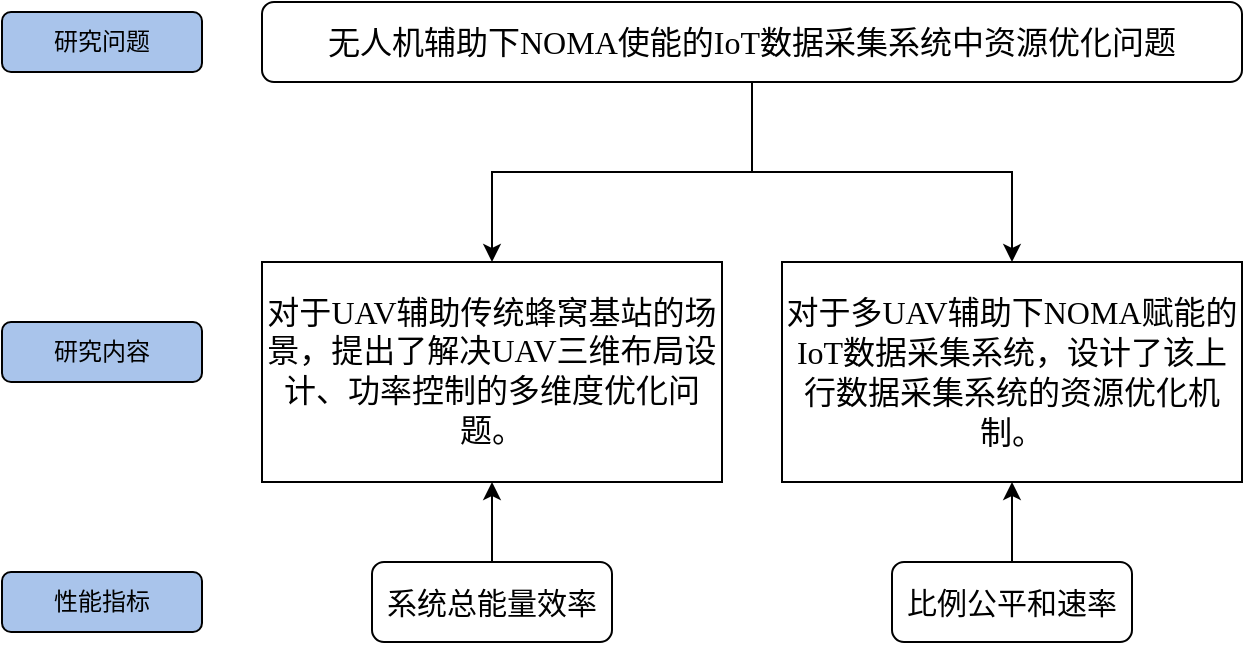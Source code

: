 <mxfile version="23.1.5" type="github">
  <diagram name="第 1 页" id="rrZ7hrOaui3AsJbaLMUq">
    <mxGraphModel dx="1434" dy="830" grid="1" gridSize="10" guides="1" tooltips="1" connect="1" arrows="1" fold="1" page="1" pageScale="1" pageWidth="827" pageHeight="1169" math="0" shadow="0">
      <root>
        <mxCell id="0" />
        <mxCell id="1" parent="0" />
        <mxCell id="d498bgmHW4dofSmXcOC3-16" value="" style="group" vertex="1" connectable="0" parent="1">
          <mxGeometry x="80" y="170" width="620" height="320" as="geometry" />
        </mxCell>
        <mxCell id="d498bgmHW4dofSmXcOC3-3" value="&lt;span style=&quot;border-color: var(--border-color); font-family: 宋体; font-size: 16px; text-indent: 40.133px;&quot;&gt;无人机辅助下&lt;/span&gt;&lt;span style=&quot;border-color: var(--border-color); font-size: 16px; text-indent: 40.133px;&quot;&gt;&lt;font face=&quot;Times New Roman&quot;&gt;NOMA&lt;/font&gt;&lt;span style=&quot;font-family: 宋体; border-color: var(--border-color); line-height: 20px;&quot;&gt;使能的&lt;/span&gt;&lt;span style=&quot;border-color: var(--border-color); line-height: 20px;&quot; lang=&quot;EN-US&quot;&gt;&lt;font face=&quot;Times New Roman&quot;&gt;IoT&lt;/font&gt;&lt;/span&gt;&lt;span style=&quot;font-family: 宋体; border-color: var(--border-color); line-height: 20px;&quot;&gt;数据采集系统中资源优化问题&lt;/span&gt;&lt;/span&gt;" style="rounded=1;whiteSpace=wrap;html=1;align=center;" vertex="1" parent="d498bgmHW4dofSmXcOC3-16">
          <mxGeometry x="130" width="490" height="40" as="geometry" />
        </mxCell>
        <mxCell id="d498bgmHW4dofSmXcOC3-5" value="&lt;font face=&quot;宋体&quot;&gt;研究问题&lt;/font&gt;" style="rounded=1;whiteSpace=wrap;html=1;fillColor=#A9C4EB;" vertex="1" parent="d498bgmHW4dofSmXcOC3-16">
          <mxGeometry y="5" width="100" height="30" as="geometry" />
        </mxCell>
        <mxCell id="d498bgmHW4dofSmXcOC3-6" value="&lt;font style=&quot;font-size: 16px;&quot;&gt;&lt;font style=&quot;font-size: 16px;&quot; face=&quot;宋体&quot;&gt;对于&lt;/font&gt;&lt;font face=&quot;Times New Roman&quot; style=&quot;font-size: 16px;&quot;&gt;UAV&lt;/font&gt;&lt;font style=&quot;font-size: 16px;&quot; face=&quot;宋体&quot;&gt;辅助传统蜂窝基站的场景，提出了解决&lt;/font&gt;&lt;span style=&quot;line-height: 125%;&quot; lang=&quot;EN-US&quot;&gt;&lt;font style=&quot;font-size: 16px;&quot; face=&quot;Times New Roman&quot;&gt;UAV&lt;/font&gt;&lt;/span&gt;&lt;span style=&quot;font-family: 宋体; line-height: 125%;&quot;&gt;三维布局设计、功率控制的多维度优化问题。&lt;/span&gt;&lt;/font&gt;" style="rounded=0;whiteSpace=wrap;html=1;" vertex="1" parent="d498bgmHW4dofSmXcOC3-16">
          <mxGeometry x="130" y="130" width="230" height="110" as="geometry" />
        </mxCell>
        <mxCell id="d498bgmHW4dofSmXcOC3-10" style="edgeStyle=orthogonalEdgeStyle;rounded=0;orthogonalLoop=1;jettySize=auto;html=1;entryX=0.5;entryY=0;entryDx=0;entryDy=0;exitX=0.5;exitY=1;exitDx=0;exitDy=0;" edge="1" parent="d498bgmHW4dofSmXcOC3-16" source="d498bgmHW4dofSmXcOC3-3" target="d498bgmHW4dofSmXcOC3-6">
          <mxGeometry relative="1" as="geometry" />
        </mxCell>
        <mxCell id="d498bgmHW4dofSmXcOC3-7" value="&lt;font style=&quot;font-size: 16px;&quot;&gt;&lt;font style=&quot;font-size: 16px;&quot; face=&quot;宋体&quot;&gt;对于多&lt;/font&gt;&lt;span style=&quot;line-height: 125%; font-family: &amp;quot;Times New Roman&amp;quot;, serif;&quot; lang=&quot;EN-US&quot;&gt;UAV&lt;/span&gt;&lt;span style=&quot;line-height: 125%; font-family: 宋体;&quot;&gt;辅助下&lt;/span&gt;&lt;span style=&quot;line-height: 125%;&quot;&gt;&lt;font style=&quot;font-size: 16px;&quot; face=&quot;Times New Roman&quot;&gt;NOMA&lt;/font&gt;&lt;/span&gt;&lt;span style=&quot;line-height: 125%; font-family: 宋体;&quot;&gt;赋能的&lt;/span&gt;&lt;span style=&quot;line-height: 125%; font-family: &amp;quot;Times New Roman&amp;quot;, serif;&quot; lang=&quot;EN-US&quot;&gt;IoT&lt;/span&gt;&lt;span style=&quot;line-height: 125%; font-family: 宋体;&quot;&gt;数据采集系统，设计了该上行数据采集系统的资源优化机制。&lt;/span&gt;&lt;/font&gt;" style="rounded=0;whiteSpace=wrap;html=1;" vertex="1" parent="d498bgmHW4dofSmXcOC3-16">
          <mxGeometry x="390" y="130" width="230" height="110" as="geometry" />
        </mxCell>
        <mxCell id="d498bgmHW4dofSmXcOC3-11" style="edgeStyle=orthogonalEdgeStyle;rounded=0;orthogonalLoop=1;jettySize=auto;html=1;entryX=0.5;entryY=0;entryDx=0;entryDy=0;" edge="1" parent="d498bgmHW4dofSmXcOC3-16" source="d498bgmHW4dofSmXcOC3-3" target="d498bgmHW4dofSmXcOC3-7">
          <mxGeometry relative="1" as="geometry" />
        </mxCell>
        <mxCell id="d498bgmHW4dofSmXcOC3-12" style="edgeStyle=orthogonalEdgeStyle;rounded=0;orthogonalLoop=1;jettySize=auto;html=1;entryX=0.5;entryY=1;entryDx=0;entryDy=0;" edge="1" parent="d498bgmHW4dofSmXcOC3-16" source="d498bgmHW4dofSmXcOC3-8" target="d498bgmHW4dofSmXcOC3-6">
          <mxGeometry relative="1" as="geometry" />
        </mxCell>
        <mxCell id="d498bgmHW4dofSmXcOC3-8" value="&lt;font style=&quot;font-size: 15px;&quot; face=&quot;宋体&quot;&gt;系统总能量效率&lt;/font&gt;" style="rounded=1;whiteSpace=wrap;html=1;" vertex="1" parent="d498bgmHW4dofSmXcOC3-16">
          <mxGeometry x="185" y="280" width="120" height="40" as="geometry" />
        </mxCell>
        <mxCell id="d498bgmHW4dofSmXcOC3-13" style="edgeStyle=orthogonalEdgeStyle;rounded=0;orthogonalLoop=1;jettySize=auto;html=1;exitX=0.5;exitY=0;exitDx=0;exitDy=0;entryX=0.5;entryY=1;entryDx=0;entryDy=0;" edge="1" parent="d498bgmHW4dofSmXcOC3-16" source="d498bgmHW4dofSmXcOC3-9" target="d498bgmHW4dofSmXcOC3-7">
          <mxGeometry relative="1" as="geometry" />
        </mxCell>
        <mxCell id="d498bgmHW4dofSmXcOC3-9" value="&lt;font style=&quot;font-size: 15px;&quot; face=&quot;宋体&quot;&gt;比例公平和速率&lt;/font&gt;" style="rounded=1;whiteSpace=wrap;html=1;" vertex="1" parent="d498bgmHW4dofSmXcOC3-16">
          <mxGeometry x="445" y="280" width="120" height="40" as="geometry" />
        </mxCell>
        <mxCell id="d498bgmHW4dofSmXcOC3-14" value="&lt;font face=&quot;宋体&quot;&gt;研究内容&lt;/font&gt;" style="rounded=1;whiteSpace=wrap;html=1;fillColor=#A9C4EB;" vertex="1" parent="d498bgmHW4dofSmXcOC3-16">
          <mxGeometry y="160" width="100" height="30" as="geometry" />
        </mxCell>
        <mxCell id="d498bgmHW4dofSmXcOC3-15" value="&lt;font face=&quot;宋体&quot;&gt;性能指标&lt;/font&gt;" style="rounded=1;whiteSpace=wrap;html=1;fillColor=#A9C4EB;" vertex="1" parent="d498bgmHW4dofSmXcOC3-16">
          <mxGeometry y="285" width="100" height="30" as="geometry" />
        </mxCell>
      </root>
    </mxGraphModel>
  </diagram>
</mxfile>
